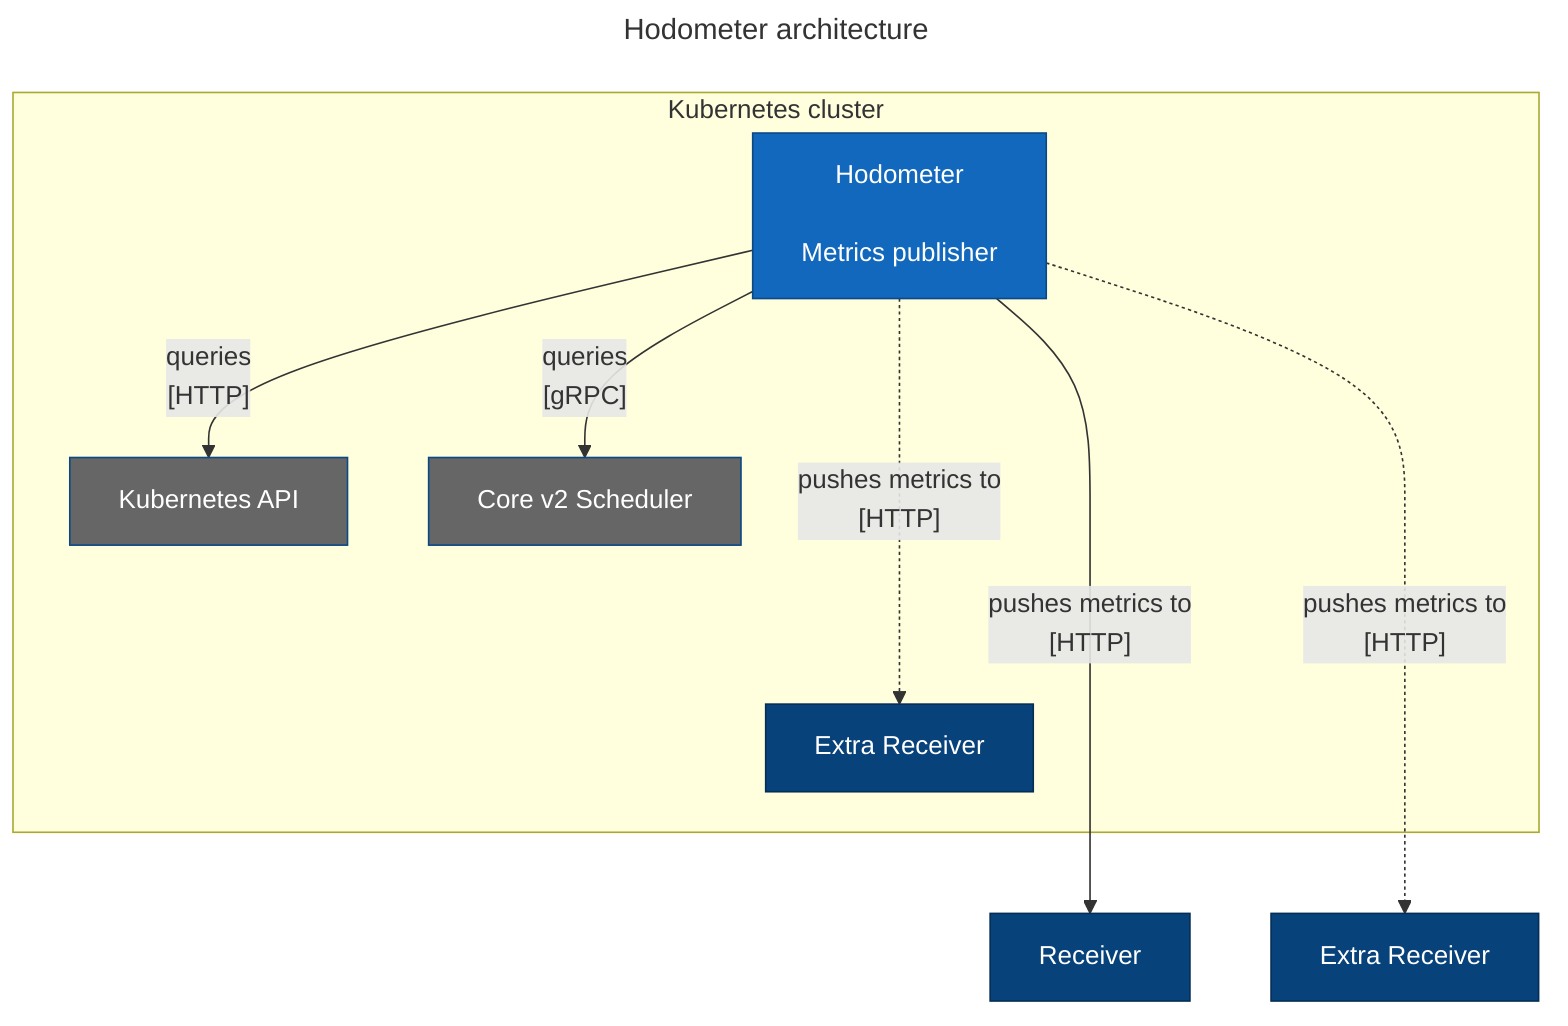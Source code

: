 ---
title: Hodometer architecture
---

flowchart TD
  H["Hodometer\n\nMetrics publisher"]
  K["Kubernetes API"]
  S["Core v2 Scheduler"]
  R1["Receiver"]
  R2["Extra Receiver"]
  R3["Extra Receiver"]

  subgraph Kubernetes cluster
    H --> |"queries\n[gRPC]"| S
    H --> |"queries\n[HTTP]"| K
    H -..-> |"pushes metrics to\n[HTTP]"| R2
  end
  H ----> |"pushes metrics to\n[HTTP]"| R1
  H -...-> |"pushes metrics to\n[HTTP]"| R3

  classDef focusSystem      fill:#1168bd,stroke:#0b4884,color:#ffffff
  classDef supportingSystem fill:#666,stroke:#0b4884,color:#ffffff
  classDef consumingSystem  fill:#08427b,stroke:#052e56,color:#ffffff

  class H focusSystem
  class S supportingSystem
  class K supportingSystem
  class R1 consumingSystem
  class R2 consumingSystem
  class R3 consumingSystem